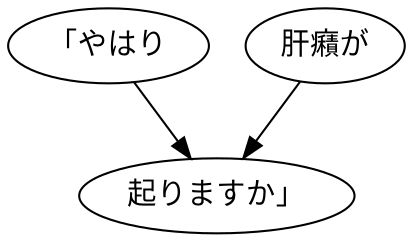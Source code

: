 digraph graph5398 {
	node0 [label="「やはり"];
	node1 [label="肝癪が"];
	node2 [label="起りますか」"];
	node0 -> node2;
	node1 -> node2;
}
